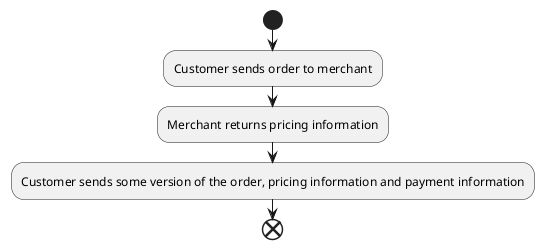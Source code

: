 @startuml Logic for security
start
:Customer sends order to merchant;
:Merchant returns pricing information;
:Customer sends some version of the order, pricing information and payment information;
end
@enduml